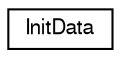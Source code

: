 digraph "Graphical Class Hierarchy"
{
  edge [fontname="FreeSans",fontsize="10",labelfontname="FreeSans",labelfontsize="10"];
  node [fontname="FreeSans",fontsize="10",shape=record];
  rankdir="LR";
  Node0 [label="InitData",height=0.2,width=0.4,color="black", fillcolor="white", style="filled",URL="$structInitData.html"];
}
